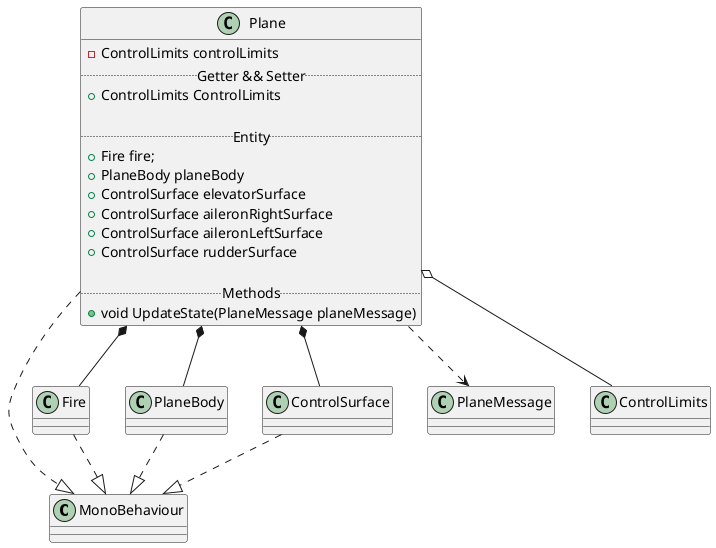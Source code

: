 @startuml plane

class MonoBehaviour

Plane ..|> MonoBehaviour

class Fire
class PlaneBody
class ControlSurface

Fire ..|> MonoBehaviour
PlaneBody ..|> MonoBehaviour
ControlSurface ..|> MonoBehaviour

class Plane
{
    -ControlLimits controlLimits
    .. Getter && Setter ..
    +ControlLimits ControlLimits

    .. Entity ..
    +Fire fire;
    +PlaneBody planeBody
    +ControlSurface elevatorSurface
    +ControlSurface aileronRightSurface
    +ControlSurface aileronLeftSurface
    +ControlSurface rudderSurface

    .. Methods ..
    +void UpdateState(PlaneMessage planeMessage)
}

Plane ..> PlaneMessage
Plane o-- ControlLimits

Plane *-- Fire
Plane *-- PlaneBody
Plane *-- ControlSurface

@enduml